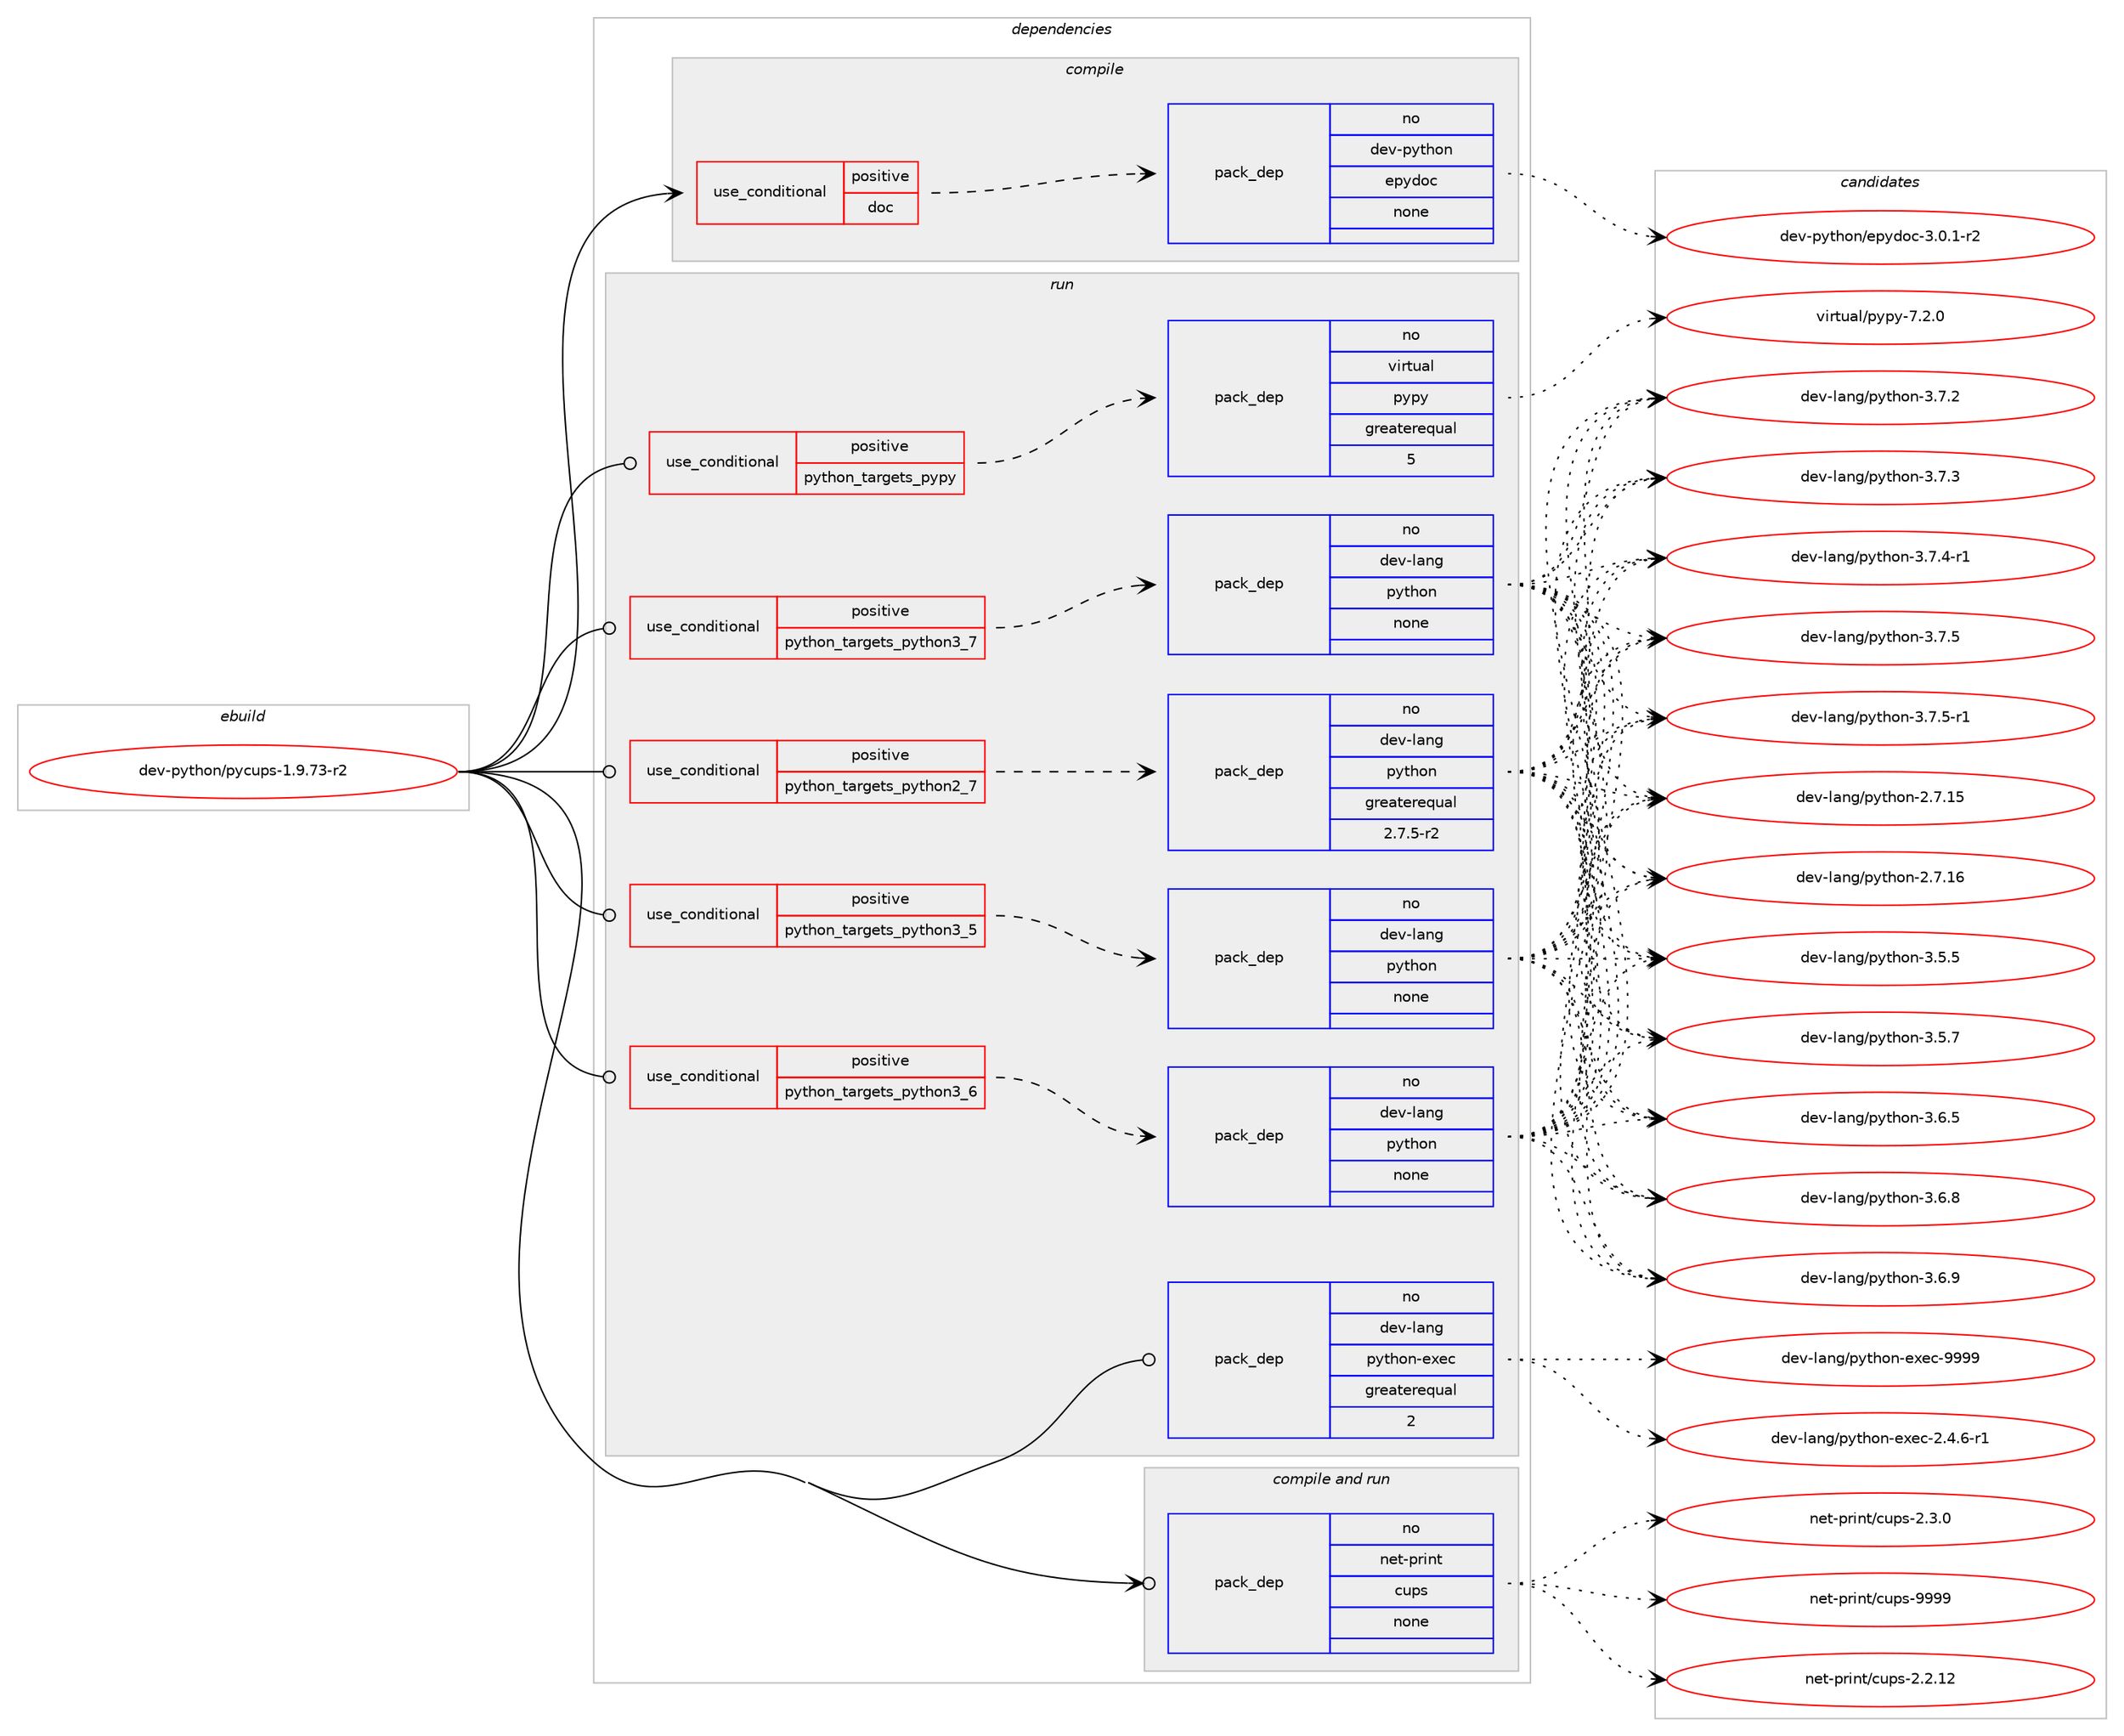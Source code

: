 digraph prolog {

# *************
# Graph options
# *************

newrank=true;
concentrate=true;
compound=true;
graph [rankdir=LR,fontname=Helvetica,fontsize=10,ranksep=1.5];#, ranksep=2.5, nodesep=0.2];
edge  [arrowhead=vee];
node  [fontname=Helvetica,fontsize=10];

# **********
# The ebuild
# **********

subgraph cluster_leftcol {
color=gray;
rank=same;
label=<<i>ebuild</i>>;
id [label="dev-python/pycups-1.9.73-r2", color=red, width=4, href="../dev-python/pycups-1.9.73-r2.svg"];
}

# ****************
# The dependencies
# ****************

subgraph cluster_midcol {
color=gray;
label=<<i>dependencies</i>>;
subgraph cluster_compile {
fillcolor="#eeeeee";
style=filled;
label=<<i>compile</i>>;
subgraph cond145615 {
dependency625127 [label=<<TABLE BORDER="0" CELLBORDER="1" CELLSPACING="0" CELLPADDING="4"><TR><TD ROWSPAN="3" CELLPADDING="10">use_conditional</TD></TR><TR><TD>positive</TD></TR><TR><TD>doc</TD></TR></TABLE>>, shape=none, color=red];
subgraph pack467668 {
dependency625128 [label=<<TABLE BORDER="0" CELLBORDER="1" CELLSPACING="0" CELLPADDING="4" WIDTH="220"><TR><TD ROWSPAN="6" CELLPADDING="30">pack_dep</TD></TR><TR><TD WIDTH="110">no</TD></TR><TR><TD>dev-python</TD></TR><TR><TD>epydoc</TD></TR><TR><TD>none</TD></TR><TR><TD></TD></TR></TABLE>>, shape=none, color=blue];
}
dependency625127:e -> dependency625128:w [weight=20,style="dashed",arrowhead="vee"];
}
id:e -> dependency625127:w [weight=20,style="solid",arrowhead="vee"];
}
subgraph cluster_compileandrun {
fillcolor="#eeeeee";
style=filled;
label=<<i>compile and run</i>>;
subgraph pack467669 {
dependency625129 [label=<<TABLE BORDER="0" CELLBORDER="1" CELLSPACING="0" CELLPADDING="4" WIDTH="220"><TR><TD ROWSPAN="6" CELLPADDING="30">pack_dep</TD></TR><TR><TD WIDTH="110">no</TD></TR><TR><TD>net-print</TD></TR><TR><TD>cups</TD></TR><TR><TD>none</TD></TR><TR><TD></TD></TR></TABLE>>, shape=none, color=blue];
}
id:e -> dependency625129:w [weight=20,style="solid",arrowhead="odotvee"];
}
subgraph cluster_run {
fillcolor="#eeeeee";
style=filled;
label=<<i>run</i>>;
subgraph cond145616 {
dependency625130 [label=<<TABLE BORDER="0" CELLBORDER="1" CELLSPACING="0" CELLPADDING="4"><TR><TD ROWSPAN="3" CELLPADDING="10">use_conditional</TD></TR><TR><TD>positive</TD></TR><TR><TD>python_targets_pypy</TD></TR></TABLE>>, shape=none, color=red];
subgraph pack467670 {
dependency625131 [label=<<TABLE BORDER="0" CELLBORDER="1" CELLSPACING="0" CELLPADDING="4" WIDTH="220"><TR><TD ROWSPAN="6" CELLPADDING="30">pack_dep</TD></TR><TR><TD WIDTH="110">no</TD></TR><TR><TD>virtual</TD></TR><TR><TD>pypy</TD></TR><TR><TD>greaterequal</TD></TR><TR><TD>5</TD></TR></TABLE>>, shape=none, color=blue];
}
dependency625130:e -> dependency625131:w [weight=20,style="dashed",arrowhead="vee"];
}
id:e -> dependency625130:w [weight=20,style="solid",arrowhead="odot"];
subgraph cond145617 {
dependency625132 [label=<<TABLE BORDER="0" CELLBORDER="1" CELLSPACING="0" CELLPADDING="4"><TR><TD ROWSPAN="3" CELLPADDING="10">use_conditional</TD></TR><TR><TD>positive</TD></TR><TR><TD>python_targets_python2_7</TD></TR></TABLE>>, shape=none, color=red];
subgraph pack467671 {
dependency625133 [label=<<TABLE BORDER="0" CELLBORDER="1" CELLSPACING="0" CELLPADDING="4" WIDTH="220"><TR><TD ROWSPAN="6" CELLPADDING="30">pack_dep</TD></TR><TR><TD WIDTH="110">no</TD></TR><TR><TD>dev-lang</TD></TR><TR><TD>python</TD></TR><TR><TD>greaterequal</TD></TR><TR><TD>2.7.5-r2</TD></TR></TABLE>>, shape=none, color=blue];
}
dependency625132:e -> dependency625133:w [weight=20,style="dashed",arrowhead="vee"];
}
id:e -> dependency625132:w [weight=20,style="solid",arrowhead="odot"];
subgraph cond145618 {
dependency625134 [label=<<TABLE BORDER="0" CELLBORDER="1" CELLSPACING="0" CELLPADDING="4"><TR><TD ROWSPAN="3" CELLPADDING="10">use_conditional</TD></TR><TR><TD>positive</TD></TR><TR><TD>python_targets_python3_5</TD></TR></TABLE>>, shape=none, color=red];
subgraph pack467672 {
dependency625135 [label=<<TABLE BORDER="0" CELLBORDER="1" CELLSPACING="0" CELLPADDING="4" WIDTH="220"><TR><TD ROWSPAN="6" CELLPADDING="30">pack_dep</TD></TR><TR><TD WIDTH="110">no</TD></TR><TR><TD>dev-lang</TD></TR><TR><TD>python</TD></TR><TR><TD>none</TD></TR><TR><TD></TD></TR></TABLE>>, shape=none, color=blue];
}
dependency625134:e -> dependency625135:w [weight=20,style="dashed",arrowhead="vee"];
}
id:e -> dependency625134:w [weight=20,style="solid",arrowhead="odot"];
subgraph cond145619 {
dependency625136 [label=<<TABLE BORDER="0" CELLBORDER="1" CELLSPACING="0" CELLPADDING="4"><TR><TD ROWSPAN="3" CELLPADDING="10">use_conditional</TD></TR><TR><TD>positive</TD></TR><TR><TD>python_targets_python3_6</TD></TR></TABLE>>, shape=none, color=red];
subgraph pack467673 {
dependency625137 [label=<<TABLE BORDER="0" CELLBORDER="1" CELLSPACING="0" CELLPADDING="4" WIDTH="220"><TR><TD ROWSPAN="6" CELLPADDING="30">pack_dep</TD></TR><TR><TD WIDTH="110">no</TD></TR><TR><TD>dev-lang</TD></TR><TR><TD>python</TD></TR><TR><TD>none</TD></TR><TR><TD></TD></TR></TABLE>>, shape=none, color=blue];
}
dependency625136:e -> dependency625137:w [weight=20,style="dashed",arrowhead="vee"];
}
id:e -> dependency625136:w [weight=20,style="solid",arrowhead="odot"];
subgraph cond145620 {
dependency625138 [label=<<TABLE BORDER="0" CELLBORDER="1" CELLSPACING="0" CELLPADDING="4"><TR><TD ROWSPAN="3" CELLPADDING="10">use_conditional</TD></TR><TR><TD>positive</TD></TR><TR><TD>python_targets_python3_7</TD></TR></TABLE>>, shape=none, color=red];
subgraph pack467674 {
dependency625139 [label=<<TABLE BORDER="0" CELLBORDER="1" CELLSPACING="0" CELLPADDING="4" WIDTH="220"><TR><TD ROWSPAN="6" CELLPADDING="30">pack_dep</TD></TR><TR><TD WIDTH="110">no</TD></TR><TR><TD>dev-lang</TD></TR><TR><TD>python</TD></TR><TR><TD>none</TD></TR><TR><TD></TD></TR></TABLE>>, shape=none, color=blue];
}
dependency625138:e -> dependency625139:w [weight=20,style="dashed",arrowhead="vee"];
}
id:e -> dependency625138:w [weight=20,style="solid",arrowhead="odot"];
subgraph pack467675 {
dependency625140 [label=<<TABLE BORDER="0" CELLBORDER="1" CELLSPACING="0" CELLPADDING="4" WIDTH="220"><TR><TD ROWSPAN="6" CELLPADDING="30">pack_dep</TD></TR><TR><TD WIDTH="110">no</TD></TR><TR><TD>dev-lang</TD></TR><TR><TD>python-exec</TD></TR><TR><TD>greaterequal</TD></TR><TR><TD>2</TD></TR></TABLE>>, shape=none, color=blue];
}
id:e -> dependency625140:w [weight=20,style="solid",arrowhead="odot"];
}
}

# **************
# The candidates
# **************

subgraph cluster_choices {
rank=same;
color=gray;
label=<<i>candidates</i>>;

subgraph choice467668 {
color=black;
nodesep=1;
choice1001011184511212111610411111047101112121100111994551464846494511450 [label="dev-python/epydoc-3.0.1-r2", color=red, width=4,href="../dev-python/epydoc-3.0.1-r2.svg"];
dependency625128:e -> choice1001011184511212111610411111047101112121100111994551464846494511450:w [style=dotted,weight="100"];
}
subgraph choice467669 {
color=black;
nodesep=1;
choice11010111645112114105110116479911711211545504650464950 [label="net-print/cups-2.2.12", color=red, width=4,href="../net-print/cups-2.2.12.svg"];
choice110101116451121141051101164799117112115455046514648 [label="net-print/cups-2.3.0", color=red, width=4,href="../net-print/cups-2.3.0.svg"];
choice1101011164511211410511011647991171121154557575757 [label="net-print/cups-9999", color=red, width=4,href="../net-print/cups-9999.svg"];
dependency625129:e -> choice11010111645112114105110116479911711211545504650464950:w [style=dotted,weight="100"];
dependency625129:e -> choice110101116451121141051101164799117112115455046514648:w [style=dotted,weight="100"];
dependency625129:e -> choice1101011164511211410511011647991171121154557575757:w [style=dotted,weight="100"];
}
subgraph choice467670 {
color=black;
nodesep=1;
choice1181051141161179710847112121112121455546504648 [label="virtual/pypy-7.2.0", color=red, width=4,href="../virtual/pypy-7.2.0.svg"];
dependency625131:e -> choice1181051141161179710847112121112121455546504648:w [style=dotted,weight="100"];
}
subgraph choice467671 {
color=black;
nodesep=1;
choice10010111845108971101034711212111610411111045504655464953 [label="dev-lang/python-2.7.15", color=red, width=4,href="../dev-lang/python-2.7.15.svg"];
choice10010111845108971101034711212111610411111045504655464954 [label="dev-lang/python-2.7.16", color=red, width=4,href="../dev-lang/python-2.7.16.svg"];
choice100101118451089711010347112121116104111110455146534653 [label="dev-lang/python-3.5.5", color=red, width=4,href="../dev-lang/python-3.5.5.svg"];
choice100101118451089711010347112121116104111110455146534655 [label="dev-lang/python-3.5.7", color=red, width=4,href="../dev-lang/python-3.5.7.svg"];
choice100101118451089711010347112121116104111110455146544653 [label="dev-lang/python-3.6.5", color=red, width=4,href="../dev-lang/python-3.6.5.svg"];
choice100101118451089711010347112121116104111110455146544656 [label="dev-lang/python-3.6.8", color=red, width=4,href="../dev-lang/python-3.6.8.svg"];
choice100101118451089711010347112121116104111110455146544657 [label="dev-lang/python-3.6.9", color=red, width=4,href="../dev-lang/python-3.6.9.svg"];
choice100101118451089711010347112121116104111110455146554650 [label="dev-lang/python-3.7.2", color=red, width=4,href="../dev-lang/python-3.7.2.svg"];
choice100101118451089711010347112121116104111110455146554651 [label="dev-lang/python-3.7.3", color=red, width=4,href="../dev-lang/python-3.7.3.svg"];
choice1001011184510897110103471121211161041111104551465546524511449 [label="dev-lang/python-3.7.4-r1", color=red, width=4,href="../dev-lang/python-3.7.4-r1.svg"];
choice100101118451089711010347112121116104111110455146554653 [label="dev-lang/python-3.7.5", color=red, width=4,href="../dev-lang/python-3.7.5.svg"];
choice1001011184510897110103471121211161041111104551465546534511449 [label="dev-lang/python-3.7.5-r1", color=red, width=4,href="../dev-lang/python-3.7.5-r1.svg"];
dependency625133:e -> choice10010111845108971101034711212111610411111045504655464953:w [style=dotted,weight="100"];
dependency625133:e -> choice10010111845108971101034711212111610411111045504655464954:w [style=dotted,weight="100"];
dependency625133:e -> choice100101118451089711010347112121116104111110455146534653:w [style=dotted,weight="100"];
dependency625133:e -> choice100101118451089711010347112121116104111110455146534655:w [style=dotted,weight="100"];
dependency625133:e -> choice100101118451089711010347112121116104111110455146544653:w [style=dotted,weight="100"];
dependency625133:e -> choice100101118451089711010347112121116104111110455146544656:w [style=dotted,weight="100"];
dependency625133:e -> choice100101118451089711010347112121116104111110455146544657:w [style=dotted,weight="100"];
dependency625133:e -> choice100101118451089711010347112121116104111110455146554650:w [style=dotted,weight="100"];
dependency625133:e -> choice100101118451089711010347112121116104111110455146554651:w [style=dotted,weight="100"];
dependency625133:e -> choice1001011184510897110103471121211161041111104551465546524511449:w [style=dotted,weight="100"];
dependency625133:e -> choice100101118451089711010347112121116104111110455146554653:w [style=dotted,weight="100"];
dependency625133:e -> choice1001011184510897110103471121211161041111104551465546534511449:w [style=dotted,weight="100"];
}
subgraph choice467672 {
color=black;
nodesep=1;
choice10010111845108971101034711212111610411111045504655464953 [label="dev-lang/python-2.7.15", color=red, width=4,href="../dev-lang/python-2.7.15.svg"];
choice10010111845108971101034711212111610411111045504655464954 [label="dev-lang/python-2.7.16", color=red, width=4,href="../dev-lang/python-2.7.16.svg"];
choice100101118451089711010347112121116104111110455146534653 [label="dev-lang/python-3.5.5", color=red, width=4,href="../dev-lang/python-3.5.5.svg"];
choice100101118451089711010347112121116104111110455146534655 [label="dev-lang/python-3.5.7", color=red, width=4,href="../dev-lang/python-3.5.7.svg"];
choice100101118451089711010347112121116104111110455146544653 [label="dev-lang/python-3.6.5", color=red, width=4,href="../dev-lang/python-3.6.5.svg"];
choice100101118451089711010347112121116104111110455146544656 [label="dev-lang/python-3.6.8", color=red, width=4,href="../dev-lang/python-3.6.8.svg"];
choice100101118451089711010347112121116104111110455146544657 [label="dev-lang/python-3.6.9", color=red, width=4,href="../dev-lang/python-3.6.9.svg"];
choice100101118451089711010347112121116104111110455146554650 [label="dev-lang/python-3.7.2", color=red, width=4,href="../dev-lang/python-3.7.2.svg"];
choice100101118451089711010347112121116104111110455146554651 [label="dev-lang/python-3.7.3", color=red, width=4,href="../dev-lang/python-3.7.3.svg"];
choice1001011184510897110103471121211161041111104551465546524511449 [label="dev-lang/python-3.7.4-r1", color=red, width=4,href="../dev-lang/python-3.7.4-r1.svg"];
choice100101118451089711010347112121116104111110455146554653 [label="dev-lang/python-3.7.5", color=red, width=4,href="../dev-lang/python-3.7.5.svg"];
choice1001011184510897110103471121211161041111104551465546534511449 [label="dev-lang/python-3.7.5-r1", color=red, width=4,href="../dev-lang/python-3.7.5-r1.svg"];
dependency625135:e -> choice10010111845108971101034711212111610411111045504655464953:w [style=dotted,weight="100"];
dependency625135:e -> choice10010111845108971101034711212111610411111045504655464954:w [style=dotted,weight="100"];
dependency625135:e -> choice100101118451089711010347112121116104111110455146534653:w [style=dotted,weight="100"];
dependency625135:e -> choice100101118451089711010347112121116104111110455146534655:w [style=dotted,weight="100"];
dependency625135:e -> choice100101118451089711010347112121116104111110455146544653:w [style=dotted,weight="100"];
dependency625135:e -> choice100101118451089711010347112121116104111110455146544656:w [style=dotted,weight="100"];
dependency625135:e -> choice100101118451089711010347112121116104111110455146544657:w [style=dotted,weight="100"];
dependency625135:e -> choice100101118451089711010347112121116104111110455146554650:w [style=dotted,weight="100"];
dependency625135:e -> choice100101118451089711010347112121116104111110455146554651:w [style=dotted,weight="100"];
dependency625135:e -> choice1001011184510897110103471121211161041111104551465546524511449:w [style=dotted,weight="100"];
dependency625135:e -> choice100101118451089711010347112121116104111110455146554653:w [style=dotted,weight="100"];
dependency625135:e -> choice1001011184510897110103471121211161041111104551465546534511449:w [style=dotted,weight="100"];
}
subgraph choice467673 {
color=black;
nodesep=1;
choice10010111845108971101034711212111610411111045504655464953 [label="dev-lang/python-2.7.15", color=red, width=4,href="../dev-lang/python-2.7.15.svg"];
choice10010111845108971101034711212111610411111045504655464954 [label="dev-lang/python-2.7.16", color=red, width=4,href="../dev-lang/python-2.7.16.svg"];
choice100101118451089711010347112121116104111110455146534653 [label="dev-lang/python-3.5.5", color=red, width=4,href="../dev-lang/python-3.5.5.svg"];
choice100101118451089711010347112121116104111110455146534655 [label="dev-lang/python-3.5.7", color=red, width=4,href="../dev-lang/python-3.5.7.svg"];
choice100101118451089711010347112121116104111110455146544653 [label="dev-lang/python-3.6.5", color=red, width=4,href="../dev-lang/python-3.6.5.svg"];
choice100101118451089711010347112121116104111110455146544656 [label="dev-lang/python-3.6.8", color=red, width=4,href="../dev-lang/python-3.6.8.svg"];
choice100101118451089711010347112121116104111110455146544657 [label="dev-lang/python-3.6.9", color=red, width=4,href="../dev-lang/python-3.6.9.svg"];
choice100101118451089711010347112121116104111110455146554650 [label="dev-lang/python-3.7.2", color=red, width=4,href="../dev-lang/python-3.7.2.svg"];
choice100101118451089711010347112121116104111110455146554651 [label="dev-lang/python-3.7.3", color=red, width=4,href="../dev-lang/python-3.7.3.svg"];
choice1001011184510897110103471121211161041111104551465546524511449 [label="dev-lang/python-3.7.4-r1", color=red, width=4,href="../dev-lang/python-3.7.4-r1.svg"];
choice100101118451089711010347112121116104111110455146554653 [label="dev-lang/python-3.7.5", color=red, width=4,href="../dev-lang/python-3.7.5.svg"];
choice1001011184510897110103471121211161041111104551465546534511449 [label="dev-lang/python-3.7.5-r1", color=red, width=4,href="../dev-lang/python-3.7.5-r1.svg"];
dependency625137:e -> choice10010111845108971101034711212111610411111045504655464953:w [style=dotted,weight="100"];
dependency625137:e -> choice10010111845108971101034711212111610411111045504655464954:w [style=dotted,weight="100"];
dependency625137:e -> choice100101118451089711010347112121116104111110455146534653:w [style=dotted,weight="100"];
dependency625137:e -> choice100101118451089711010347112121116104111110455146534655:w [style=dotted,weight="100"];
dependency625137:e -> choice100101118451089711010347112121116104111110455146544653:w [style=dotted,weight="100"];
dependency625137:e -> choice100101118451089711010347112121116104111110455146544656:w [style=dotted,weight="100"];
dependency625137:e -> choice100101118451089711010347112121116104111110455146544657:w [style=dotted,weight="100"];
dependency625137:e -> choice100101118451089711010347112121116104111110455146554650:w [style=dotted,weight="100"];
dependency625137:e -> choice100101118451089711010347112121116104111110455146554651:w [style=dotted,weight="100"];
dependency625137:e -> choice1001011184510897110103471121211161041111104551465546524511449:w [style=dotted,weight="100"];
dependency625137:e -> choice100101118451089711010347112121116104111110455146554653:w [style=dotted,weight="100"];
dependency625137:e -> choice1001011184510897110103471121211161041111104551465546534511449:w [style=dotted,weight="100"];
}
subgraph choice467674 {
color=black;
nodesep=1;
choice10010111845108971101034711212111610411111045504655464953 [label="dev-lang/python-2.7.15", color=red, width=4,href="../dev-lang/python-2.7.15.svg"];
choice10010111845108971101034711212111610411111045504655464954 [label="dev-lang/python-2.7.16", color=red, width=4,href="../dev-lang/python-2.7.16.svg"];
choice100101118451089711010347112121116104111110455146534653 [label="dev-lang/python-3.5.5", color=red, width=4,href="../dev-lang/python-3.5.5.svg"];
choice100101118451089711010347112121116104111110455146534655 [label="dev-lang/python-3.5.7", color=red, width=4,href="../dev-lang/python-3.5.7.svg"];
choice100101118451089711010347112121116104111110455146544653 [label="dev-lang/python-3.6.5", color=red, width=4,href="../dev-lang/python-3.6.5.svg"];
choice100101118451089711010347112121116104111110455146544656 [label="dev-lang/python-3.6.8", color=red, width=4,href="../dev-lang/python-3.6.8.svg"];
choice100101118451089711010347112121116104111110455146544657 [label="dev-lang/python-3.6.9", color=red, width=4,href="../dev-lang/python-3.6.9.svg"];
choice100101118451089711010347112121116104111110455146554650 [label="dev-lang/python-3.7.2", color=red, width=4,href="../dev-lang/python-3.7.2.svg"];
choice100101118451089711010347112121116104111110455146554651 [label="dev-lang/python-3.7.3", color=red, width=4,href="../dev-lang/python-3.7.3.svg"];
choice1001011184510897110103471121211161041111104551465546524511449 [label="dev-lang/python-3.7.4-r1", color=red, width=4,href="../dev-lang/python-3.7.4-r1.svg"];
choice100101118451089711010347112121116104111110455146554653 [label="dev-lang/python-3.7.5", color=red, width=4,href="../dev-lang/python-3.7.5.svg"];
choice1001011184510897110103471121211161041111104551465546534511449 [label="dev-lang/python-3.7.5-r1", color=red, width=4,href="../dev-lang/python-3.7.5-r1.svg"];
dependency625139:e -> choice10010111845108971101034711212111610411111045504655464953:w [style=dotted,weight="100"];
dependency625139:e -> choice10010111845108971101034711212111610411111045504655464954:w [style=dotted,weight="100"];
dependency625139:e -> choice100101118451089711010347112121116104111110455146534653:w [style=dotted,weight="100"];
dependency625139:e -> choice100101118451089711010347112121116104111110455146534655:w [style=dotted,weight="100"];
dependency625139:e -> choice100101118451089711010347112121116104111110455146544653:w [style=dotted,weight="100"];
dependency625139:e -> choice100101118451089711010347112121116104111110455146544656:w [style=dotted,weight="100"];
dependency625139:e -> choice100101118451089711010347112121116104111110455146544657:w [style=dotted,weight="100"];
dependency625139:e -> choice100101118451089711010347112121116104111110455146554650:w [style=dotted,weight="100"];
dependency625139:e -> choice100101118451089711010347112121116104111110455146554651:w [style=dotted,weight="100"];
dependency625139:e -> choice1001011184510897110103471121211161041111104551465546524511449:w [style=dotted,weight="100"];
dependency625139:e -> choice100101118451089711010347112121116104111110455146554653:w [style=dotted,weight="100"];
dependency625139:e -> choice1001011184510897110103471121211161041111104551465546534511449:w [style=dotted,weight="100"];
}
subgraph choice467675 {
color=black;
nodesep=1;
choice10010111845108971101034711212111610411111045101120101994550465246544511449 [label="dev-lang/python-exec-2.4.6-r1", color=red, width=4,href="../dev-lang/python-exec-2.4.6-r1.svg"];
choice10010111845108971101034711212111610411111045101120101994557575757 [label="dev-lang/python-exec-9999", color=red, width=4,href="../dev-lang/python-exec-9999.svg"];
dependency625140:e -> choice10010111845108971101034711212111610411111045101120101994550465246544511449:w [style=dotted,weight="100"];
dependency625140:e -> choice10010111845108971101034711212111610411111045101120101994557575757:w [style=dotted,weight="100"];
}
}

}
